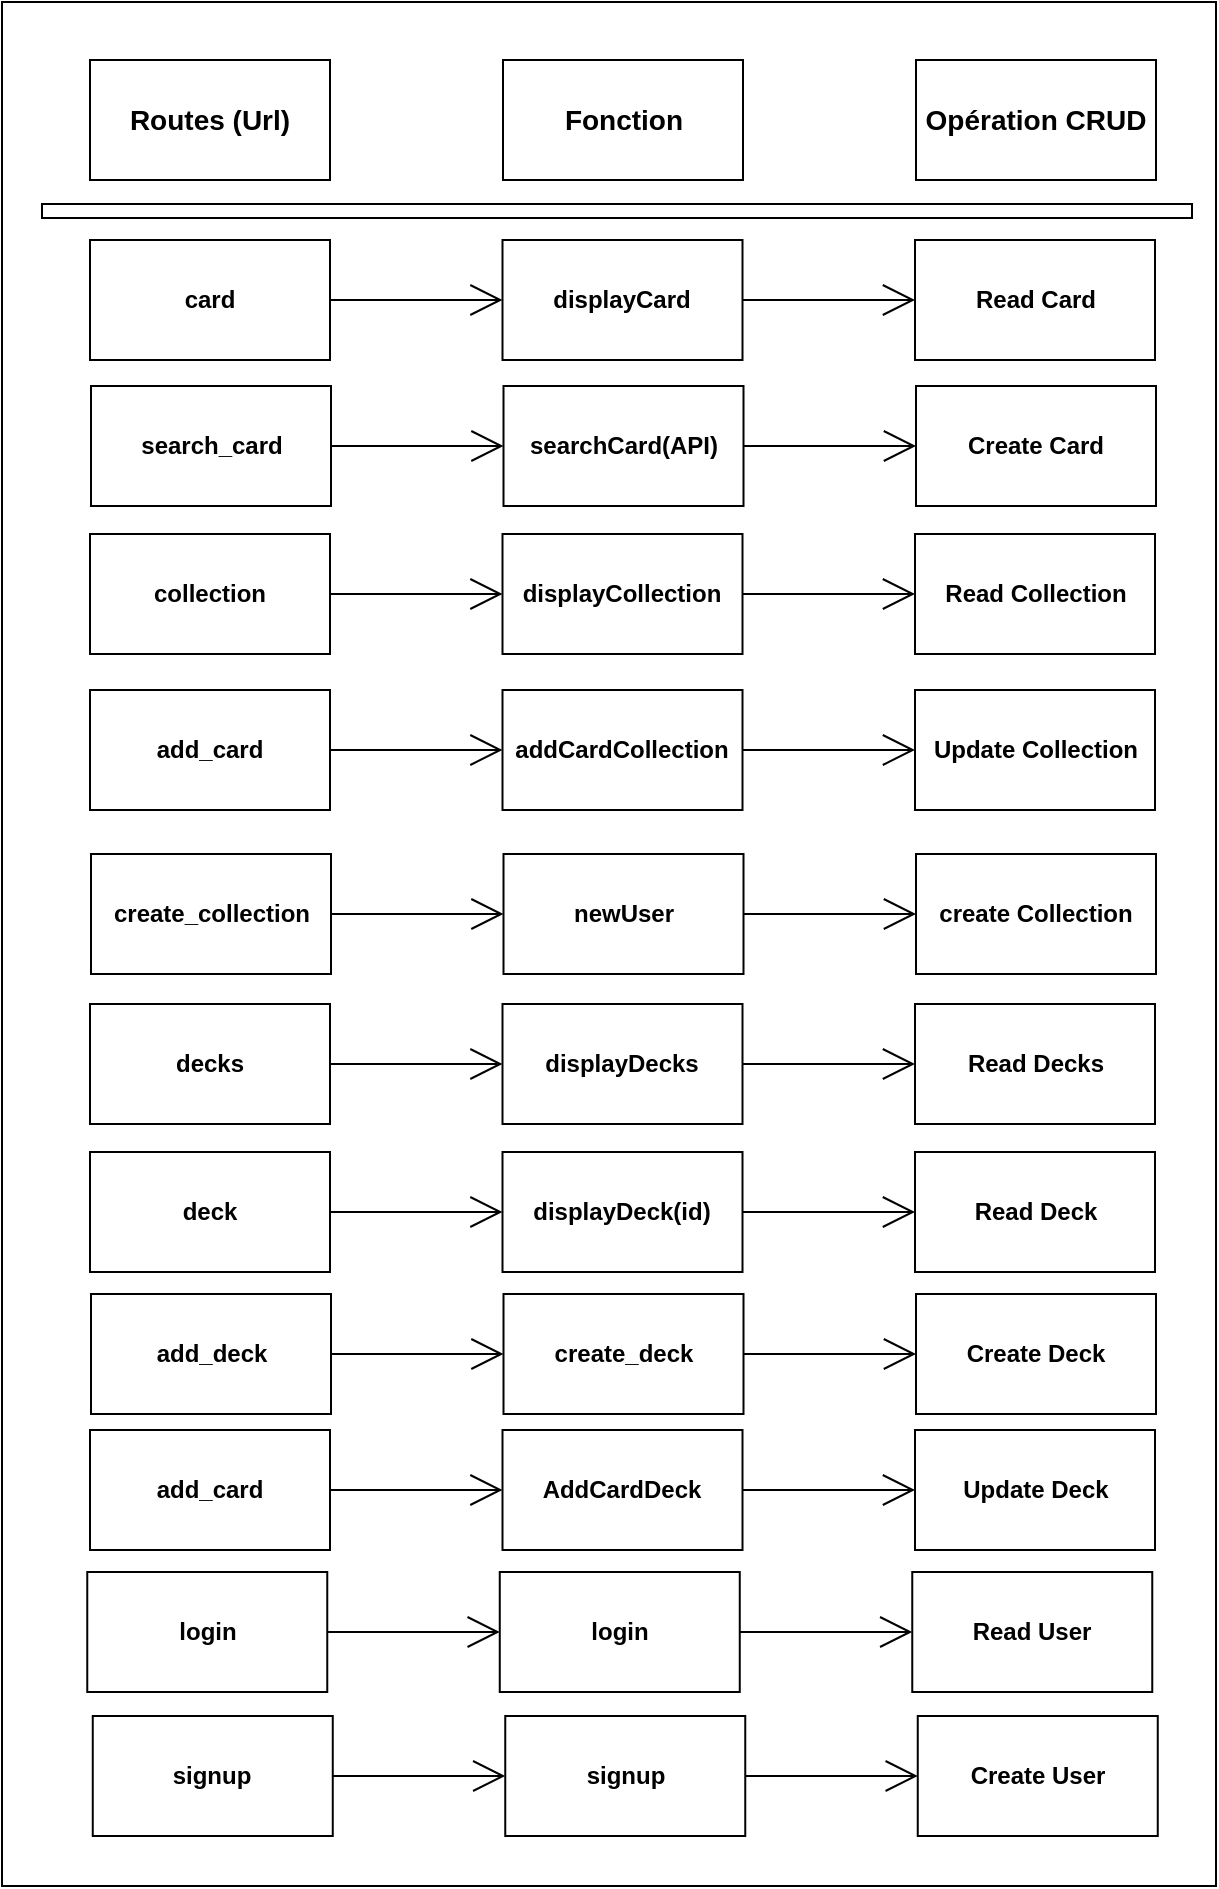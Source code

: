 <mxfile version="17.1.0" type="device"><diagram id="_9KK9F1rwgOTsNWq2LZ-" name="Page-1"><mxGraphModel dx="1668" dy="964" grid="0" gridSize="10" guides="1" tooltips="1" connect="1" arrows="1" fold="1" page="0" pageScale="1" pageWidth="827" pageHeight="1169" math="0" shadow="0"><root><mxCell id="0"/><mxCell id="1" parent="0"/><mxCell id="e54d8ZL2WWyRcGt9X05E-1" value="" style="rounded=0;whiteSpace=wrap;html=1;" vertex="1" parent="1"><mxGeometry x="-34" y="-244" width="607" height="942" as="geometry"/></mxCell><mxCell id="HBLJnUXFLQKH2XcZ69K8-30" value="Routes (Url)" style="rounded=0;whiteSpace=wrap;html=1;hachureGap=4;fontStyle=1;horizontal=1;fontSize=14;" parent="1" vertex="1"><mxGeometry x="10" y="-215" width="120" height="60" as="geometry"/></mxCell><mxCell id="HBLJnUXFLQKH2XcZ69K8-90" style="edgeStyle=none;curved=1;rounded=0;orthogonalLoop=1;jettySize=auto;html=1;exitX=1;exitY=0.5;exitDx=0;exitDy=0;entryX=0;entryY=0.5;entryDx=0;entryDy=0;fontSize=14;endArrow=open;startSize=14;endSize=14;sourcePerimeterSpacing=8;targetPerimeterSpacing=8;" parent="1" source="HBLJnUXFLQKH2XcZ69K8-85" target="HBLJnUXFLQKH2XcZ69K8-86" edge="1"><mxGeometry relative="1" as="geometry"/></mxCell><mxCell id="HBLJnUXFLQKH2XcZ69K8-85" value="card" style="rounded=0;whiteSpace=wrap;html=1;hachureGap=4;fontStyle=1" parent="1" vertex="1"><mxGeometry x="10" y="-125" width="120" height="60" as="geometry"/></mxCell><mxCell id="HBLJnUXFLQKH2XcZ69K8-91" style="edgeStyle=none;curved=1;rounded=0;orthogonalLoop=1;jettySize=auto;html=1;exitX=1;exitY=0.5;exitDx=0;exitDy=0;entryX=0;entryY=0.5;entryDx=0;entryDy=0;fontSize=14;endArrow=open;startSize=14;endSize=14;sourcePerimeterSpacing=8;targetPerimeterSpacing=8;" parent="1" source="HBLJnUXFLQKH2XcZ69K8-86" target="HBLJnUXFLQKH2XcZ69K8-87" edge="1"><mxGeometry relative="1" as="geometry"/></mxCell><mxCell id="HBLJnUXFLQKH2XcZ69K8-86" value="displayCard" style="rounded=0;whiteSpace=wrap;html=1;hachureGap=4;fontStyle=1" parent="1" vertex="1"><mxGeometry x="216.25" y="-125" width="120" height="60" as="geometry"/></mxCell><mxCell id="HBLJnUXFLQKH2XcZ69K8-87" value="Read Card" style="rounded=0;whiteSpace=wrap;html=1;hachureGap=4;fontStyle=1" parent="1" vertex="1"><mxGeometry x="422.5" y="-125" width="120" height="60" as="geometry"/></mxCell><mxCell id="HBLJnUXFLQKH2XcZ69K8-88" value="Fonction" style="rounded=0;whiteSpace=wrap;html=1;hachureGap=4;fontStyle=1;horizontal=1;fontSize=14;" parent="1" vertex="1"><mxGeometry x="216.5" y="-215" width="120" height="60" as="geometry"/></mxCell><mxCell id="HBLJnUXFLQKH2XcZ69K8-89" value="Opération CRUD" style="rounded=0;whiteSpace=wrap;html=1;hachureGap=4;fontStyle=1;horizontal=1;fontSize=14;" parent="1" vertex="1"><mxGeometry x="423" y="-215" width="120" height="60" as="geometry"/></mxCell><mxCell id="HBLJnUXFLQKH2XcZ69K8-92" style="edgeStyle=none;curved=1;rounded=0;orthogonalLoop=1;jettySize=auto;html=1;exitX=1;exitY=0.5;exitDx=0;exitDy=0;entryX=0;entryY=0.5;entryDx=0;entryDy=0;fontSize=14;endArrow=open;startSize=14;endSize=14;sourcePerimeterSpacing=8;targetPerimeterSpacing=8;" parent="1" source="HBLJnUXFLQKH2XcZ69K8-93" target="HBLJnUXFLQKH2XcZ69K8-95" edge="1"><mxGeometry relative="1" as="geometry"/></mxCell><mxCell id="HBLJnUXFLQKH2XcZ69K8-93" value="search_card" style="rounded=0;whiteSpace=wrap;html=1;hachureGap=4;fontStyle=1" parent="1" vertex="1"><mxGeometry x="10.5" y="-52" width="120" height="60" as="geometry"/></mxCell><mxCell id="HBLJnUXFLQKH2XcZ69K8-94" style="edgeStyle=none;curved=1;rounded=0;orthogonalLoop=1;jettySize=auto;html=1;exitX=1;exitY=0.5;exitDx=0;exitDy=0;entryX=0;entryY=0.5;entryDx=0;entryDy=0;fontSize=14;endArrow=open;startSize=14;endSize=14;sourcePerimeterSpacing=8;targetPerimeterSpacing=8;" parent="1" source="HBLJnUXFLQKH2XcZ69K8-95" target="HBLJnUXFLQKH2XcZ69K8-96" edge="1"><mxGeometry relative="1" as="geometry"/></mxCell><mxCell id="HBLJnUXFLQKH2XcZ69K8-95" value="searchCard(API)" style="rounded=0;whiteSpace=wrap;html=1;hachureGap=4;fontStyle=1" parent="1" vertex="1"><mxGeometry x="216.75" y="-52" width="120" height="60" as="geometry"/></mxCell><mxCell id="HBLJnUXFLQKH2XcZ69K8-96" value="Create Card" style="rounded=0;whiteSpace=wrap;html=1;hachureGap=4;fontStyle=1" parent="1" vertex="1"><mxGeometry x="423" y="-52" width="120" height="60" as="geometry"/></mxCell><mxCell id="HBLJnUXFLQKH2XcZ69K8-100" style="edgeStyle=none;curved=1;rounded=0;orthogonalLoop=1;jettySize=auto;html=1;exitX=1;exitY=0.5;exitDx=0;exitDy=0;entryX=0;entryY=0.5;entryDx=0;entryDy=0;fontSize=14;endArrow=open;startSize=14;endSize=14;sourcePerimeterSpacing=8;targetPerimeterSpacing=8;" parent="1" source="HBLJnUXFLQKH2XcZ69K8-101" target="HBLJnUXFLQKH2XcZ69K8-103" edge="1"><mxGeometry relative="1" as="geometry"/></mxCell><mxCell id="HBLJnUXFLQKH2XcZ69K8-101" value="collection" style="rounded=0;whiteSpace=wrap;html=1;hachureGap=4;fontStyle=1" parent="1" vertex="1"><mxGeometry x="10" y="22" width="120" height="60" as="geometry"/></mxCell><mxCell id="HBLJnUXFLQKH2XcZ69K8-102" style="edgeStyle=none;curved=1;rounded=0;orthogonalLoop=1;jettySize=auto;html=1;exitX=1;exitY=0.5;exitDx=0;exitDy=0;entryX=0;entryY=0.5;entryDx=0;entryDy=0;fontSize=14;endArrow=open;startSize=14;endSize=14;sourcePerimeterSpacing=8;targetPerimeterSpacing=8;" parent="1" source="HBLJnUXFLQKH2XcZ69K8-103" target="HBLJnUXFLQKH2XcZ69K8-104" edge="1"><mxGeometry relative="1" as="geometry"/></mxCell><mxCell id="HBLJnUXFLQKH2XcZ69K8-103" value="displayCollection" style="rounded=0;whiteSpace=wrap;html=1;hachureGap=4;fontStyle=1" parent="1" vertex="1"><mxGeometry x="216.25" y="22" width="120" height="60" as="geometry"/></mxCell><mxCell id="HBLJnUXFLQKH2XcZ69K8-104" value="Read Collection" style="rounded=0;whiteSpace=wrap;html=1;hachureGap=4;fontStyle=1" parent="1" vertex="1"><mxGeometry x="422.5" y="22" width="120" height="60" as="geometry"/></mxCell><mxCell id="HBLJnUXFLQKH2XcZ69K8-120" style="edgeStyle=none;curved=1;rounded=0;orthogonalLoop=1;jettySize=auto;html=1;exitX=1;exitY=0.5;exitDx=0;exitDy=0;entryX=0;entryY=0.5;entryDx=0;entryDy=0;fontSize=14;endArrow=open;startSize=14;endSize=14;sourcePerimeterSpacing=8;targetPerimeterSpacing=8;" parent="1" source="HBLJnUXFLQKH2XcZ69K8-121" target="HBLJnUXFLQKH2XcZ69K8-123" edge="1"><mxGeometry relative="1" as="geometry"/></mxCell><mxCell id="HBLJnUXFLQKH2XcZ69K8-121" value="add_card" style="rounded=0;whiteSpace=wrap;html=1;hachureGap=4;fontStyle=1" parent="1" vertex="1"><mxGeometry x="10" y="100" width="120" height="60" as="geometry"/></mxCell><mxCell id="HBLJnUXFLQKH2XcZ69K8-122" style="edgeStyle=none;curved=1;rounded=0;orthogonalLoop=1;jettySize=auto;html=1;exitX=1;exitY=0.5;exitDx=0;exitDy=0;entryX=0;entryY=0.5;entryDx=0;entryDy=0;fontSize=14;endArrow=open;startSize=14;endSize=14;sourcePerimeterSpacing=8;targetPerimeterSpacing=8;" parent="1" source="HBLJnUXFLQKH2XcZ69K8-123" target="HBLJnUXFLQKH2XcZ69K8-124" edge="1"><mxGeometry relative="1" as="geometry"/></mxCell><mxCell id="HBLJnUXFLQKH2XcZ69K8-123" value="addCardCollection" style="rounded=0;whiteSpace=wrap;html=1;hachureGap=4;fontStyle=1" parent="1" vertex="1"><mxGeometry x="216.25" y="100" width="120" height="60" as="geometry"/></mxCell><mxCell id="HBLJnUXFLQKH2XcZ69K8-124" value="Update Collection" style="rounded=0;whiteSpace=wrap;html=1;hachureGap=4;fontStyle=1" parent="1" vertex="1"><mxGeometry x="422.5" y="100" width="120" height="60" as="geometry"/></mxCell><mxCell id="HBLJnUXFLQKH2XcZ69K8-125" style="edgeStyle=none;curved=1;rounded=0;orthogonalLoop=1;jettySize=auto;html=1;exitX=1;exitY=0.5;exitDx=0;exitDy=0;entryX=0;entryY=0.5;entryDx=0;entryDy=0;fontSize=14;endArrow=open;startSize=14;endSize=14;sourcePerimeterSpacing=8;targetPerimeterSpacing=8;" parent="1" source="HBLJnUXFLQKH2XcZ69K8-126" target="HBLJnUXFLQKH2XcZ69K8-128" edge="1"><mxGeometry relative="1" as="geometry"/></mxCell><mxCell id="HBLJnUXFLQKH2XcZ69K8-126" value="create_collection" style="rounded=0;whiteSpace=wrap;html=1;hachureGap=4;fontStyle=1" parent="1" vertex="1"><mxGeometry x="10.5" y="182" width="120" height="60" as="geometry"/></mxCell><mxCell id="HBLJnUXFLQKH2XcZ69K8-127" style="edgeStyle=none;curved=1;rounded=0;orthogonalLoop=1;jettySize=auto;html=1;exitX=1;exitY=0.5;exitDx=0;exitDy=0;entryX=0;entryY=0.5;entryDx=0;entryDy=0;fontSize=14;endArrow=open;startSize=14;endSize=14;sourcePerimeterSpacing=8;targetPerimeterSpacing=8;" parent="1" source="HBLJnUXFLQKH2XcZ69K8-128" target="HBLJnUXFLQKH2XcZ69K8-129" edge="1"><mxGeometry relative="1" as="geometry"/></mxCell><mxCell id="HBLJnUXFLQKH2XcZ69K8-128" value="newUser" style="rounded=0;whiteSpace=wrap;html=1;hachureGap=4;fontStyle=1" parent="1" vertex="1"><mxGeometry x="216.75" y="182" width="120" height="60" as="geometry"/></mxCell><mxCell id="HBLJnUXFLQKH2XcZ69K8-129" value="create Collection" style="rounded=0;whiteSpace=wrap;html=1;hachureGap=4;fontStyle=1" parent="1" vertex="1"><mxGeometry x="423" y="182" width="120" height="60" as="geometry"/></mxCell><mxCell id="HBLJnUXFLQKH2XcZ69K8-130" style="edgeStyle=none;curved=1;rounded=0;orthogonalLoop=1;jettySize=auto;html=1;exitX=1;exitY=0.5;exitDx=0;exitDy=0;entryX=0;entryY=0.5;entryDx=0;entryDy=0;fontSize=14;endArrow=open;startSize=14;endSize=14;sourcePerimeterSpacing=8;targetPerimeterSpacing=8;" parent="1" source="HBLJnUXFLQKH2XcZ69K8-131" target="HBLJnUXFLQKH2XcZ69K8-133" edge="1"><mxGeometry relative="1" as="geometry"/></mxCell><mxCell id="HBLJnUXFLQKH2XcZ69K8-131" value="decks" style="rounded=0;whiteSpace=wrap;html=1;hachureGap=4;fontStyle=1" parent="1" vertex="1"><mxGeometry x="10" y="257" width="120" height="60" as="geometry"/></mxCell><mxCell id="HBLJnUXFLQKH2XcZ69K8-132" style="edgeStyle=none;curved=1;rounded=0;orthogonalLoop=1;jettySize=auto;html=1;exitX=1;exitY=0.5;exitDx=0;exitDy=0;entryX=0;entryY=0.5;entryDx=0;entryDy=0;fontSize=14;endArrow=open;startSize=14;endSize=14;sourcePerimeterSpacing=8;targetPerimeterSpacing=8;" parent="1" source="HBLJnUXFLQKH2XcZ69K8-133" target="HBLJnUXFLQKH2XcZ69K8-134" edge="1"><mxGeometry relative="1" as="geometry"/></mxCell><mxCell id="HBLJnUXFLQKH2XcZ69K8-133" value="displayDecks" style="rounded=0;whiteSpace=wrap;html=1;hachureGap=4;fontStyle=1" parent="1" vertex="1"><mxGeometry x="216.25" y="257" width="120" height="60" as="geometry"/></mxCell><mxCell id="HBLJnUXFLQKH2XcZ69K8-134" value="Read Decks" style="rounded=0;whiteSpace=wrap;html=1;hachureGap=4;fontStyle=1" parent="1" vertex="1"><mxGeometry x="422.5" y="257" width="120" height="60" as="geometry"/></mxCell><mxCell id="HBLJnUXFLQKH2XcZ69K8-135" value="" style="rounded=0;whiteSpace=wrap;html=1;hachureGap=4;fontSize=14;" parent="1" vertex="1"><mxGeometry x="-14" y="-143" width="575" height="7" as="geometry"/></mxCell><mxCell id="XFErG9qTHe9beCruj9Ig-61" style="edgeStyle=none;curved=1;rounded=0;orthogonalLoop=1;jettySize=auto;html=1;exitX=1;exitY=0.5;exitDx=0;exitDy=0;entryX=0;entryY=0.5;entryDx=0;entryDy=0;fontSize=14;endArrow=open;startSize=14;endSize=14;sourcePerimeterSpacing=8;targetPerimeterSpacing=8;" parent="1" source="XFErG9qTHe9beCruj9Ig-62" target="XFErG9qTHe9beCruj9Ig-64" edge="1"><mxGeometry relative="1" as="geometry"/></mxCell><mxCell id="XFErG9qTHe9beCruj9Ig-62" value="login" style="rounded=0;whiteSpace=wrap;html=1;hachureGap=4;fontStyle=1" parent="1" vertex="1"><mxGeometry x="8.63" y="541" width="120" height="60" as="geometry"/></mxCell><mxCell id="XFErG9qTHe9beCruj9Ig-63" style="edgeStyle=none;curved=1;rounded=0;orthogonalLoop=1;jettySize=auto;html=1;exitX=1;exitY=0.5;exitDx=0;exitDy=0;entryX=0;entryY=0.5;entryDx=0;entryDy=0;fontSize=14;endArrow=open;startSize=14;endSize=14;sourcePerimeterSpacing=8;targetPerimeterSpacing=8;" parent="1" source="XFErG9qTHe9beCruj9Ig-64" target="XFErG9qTHe9beCruj9Ig-65" edge="1"><mxGeometry relative="1" as="geometry"/></mxCell><mxCell id="XFErG9qTHe9beCruj9Ig-64" value="login" style="rounded=0;whiteSpace=wrap;html=1;hachureGap=4;fontStyle=1" parent="1" vertex="1"><mxGeometry x="214.88" y="541" width="120" height="60" as="geometry"/></mxCell><mxCell id="XFErG9qTHe9beCruj9Ig-65" value="Read User" style="rounded=0;whiteSpace=wrap;html=1;hachureGap=4;fontStyle=1" parent="1" vertex="1"><mxGeometry x="421.13" y="541" width="120" height="60" as="geometry"/></mxCell><mxCell id="XFErG9qTHe9beCruj9Ig-66" style="edgeStyle=none;curved=1;rounded=0;orthogonalLoop=1;jettySize=auto;html=1;exitX=1;exitY=0.5;exitDx=0;exitDy=0;entryX=0;entryY=0.5;entryDx=0;entryDy=0;fontSize=14;endArrow=open;startSize=14;endSize=14;sourcePerimeterSpacing=8;targetPerimeterSpacing=8;" parent="1" source="XFErG9qTHe9beCruj9Ig-67" target="XFErG9qTHe9beCruj9Ig-69" edge="1"><mxGeometry relative="1" as="geometry"/></mxCell><mxCell id="XFErG9qTHe9beCruj9Ig-67" value="signup" style="rounded=0;whiteSpace=wrap;html=1;hachureGap=4;fontStyle=1" parent="1" vertex="1"><mxGeometry x="11.38" y="613" width="120" height="60" as="geometry"/></mxCell><mxCell id="XFErG9qTHe9beCruj9Ig-68" style="edgeStyle=none;curved=1;rounded=0;orthogonalLoop=1;jettySize=auto;html=1;exitX=1;exitY=0.5;exitDx=0;exitDy=0;entryX=0;entryY=0.5;entryDx=0;entryDy=0;fontSize=14;endArrow=open;startSize=14;endSize=14;sourcePerimeterSpacing=8;targetPerimeterSpacing=8;" parent="1" source="XFErG9qTHe9beCruj9Ig-69" target="XFErG9qTHe9beCruj9Ig-70" edge="1"><mxGeometry relative="1" as="geometry"/></mxCell><mxCell id="XFErG9qTHe9beCruj9Ig-69" value="signup" style="rounded=0;whiteSpace=wrap;html=1;hachureGap=4;fontStyle=1" parent="1" vertex="1"><mxGeometry x="217.63" y="613" width="120" height="60" as="geometry"/></mxCell><mxCell id="XFErG9qTHe9beCruj9Ig-70" value="Create User" style="rounded=0;whiteSpace=wrap;html=1;hachureGap=4;fontStyle=1" parent="1" vertex="1"><mxGeometry x="423.88" y="613" width="120" height="60" as="geometry"/></mxCell><mxCell id="XFErG9qTHe9beCruj9Ig-76" style="edgeStyle=none;curved=1;rounded=0;orthogonalLoop=1;jettySize=auto;html=1;exitX=1;exitY=0.5;exitDx=0;exitDy=0;entryX=0;entryY=0.5;entryDx=0;entryDy=0;fontSize=14;endArrow=open;startSize=14;endSize=14;sourcePerimeterSpacing=8;targetPerimeterSpacing=8;" parent="1" source="XFErG9qTHe9beCruj9Ig-77" target="XFErG9qTHe9beCruj9Ig-79" edge="1"><mxGeometry relative="1" as="geometry"/></mxCell><mxCell id="XFErG9qTHe9beCruj9Ig-77" value="deck" style="rounded=0;whiteSpace=wrap;html=1;hachureGap=4;fontStyle=1" parent="1" vertex="1"><mxGeometry x="10" y="331" width="120" height="60" as="geometry"/></mxCell><mxCell id="XFErG9qTHe9beCruj9Ig-78" style="edgeStyle=none;curved=1;rounded=0;orthogonalLoop=1;jettySize=auto;html=1;exitX=1;exitY=0.5;exitDx=0;exitDy=0;entryX=0;entryY=0.5;entryDx=0;entryDy=0;fontSize=14;endArrow=open;startSize=14;endSize=14;sourcePerimeterSpacing=8;targetPerimeterSpacing=8;" parent="1" source="XFErG9qTHe9beCruj9Ig-79" target="XFErG9qTHe9beCruj9Ig-80" edge="1"><mxGeometry relative="1" as="geometry"/></mxCell><mxCell id="XFErG9qTHe9beCruj9Ig-79" value="displayDeck(id)" style="rounded=0;whiteSpace=wrap;html=1;hachureGap=4;fontStyle=1" parent="1" vertex="1"><mxGeometry x="216.25" y="331" width="120" height="60" as="geometry"/></mxCell><mxCell id="XFErG9qTHe9beCruj9Ig-80" value="Read Deck" style="rounded=0;whiteSpace=wrap;html=1;hachureGap=4;fontStyle=1" parent="1" vertex="1"><mxGeometry x="422.5" y="331" width="120" height="60" as="geometry"/></mxCell><mxCell id="XFErG9qTHe9beCruj9Ig-81" style="edgeStyle=none;curved=1;rounded=0;orthogonalLoop=1;jettySize=auto;html=1;exitX=1;exitY=0.5;exitDx=0;exitDy=0;entryX=0;entryY=0.5;entryDx=0;entryDy=0;fontSize=14;endArrow=open;startSize=14;endSize=14;sourcePerimeterSpacing=8;targetPerimeterSpacing=8;" parent="1" source="XFErG9qTHe9beCruj9Ig-82" target="XFErG9qTHe9beCruj9Ig-84" edge="1"><mxGeometry relative="1" as="geometry"/></mxCell><mxCell id="XFErG9qTHe9beCruj9Ig-82" value="add_deck" style="rounded=0;whiteSpace=wrap;html=1;hachureGap=4;fontStyle=1" parent="1" vertex="1"><mxGeometry x="10.5" y="402" width="120" height="60" as="geometry"/></mxCell><mxCell id="XFErG9qTHe9beCruj9Ig-83" style="edgeStyle=none;curved=1;rounded=0;orthogonalLoop=1;jettySize=auto;html=1;exitX=1;exitY=0.5;exitDx=0;exitDy=0;entryX=0;entryY=0.5;entryDx=0;entryDy=0;fontSize=14;endArrow=open;startSize=14;endSize=14;sourcePerimeterSpacing=8;targetPerimeterSpacing=8;" parent="1" source="XFErG9qTHe9beCruj9Ig-84" target="XFErG9qTHe9beCruj9Ig-85" edge="1"><mxGeometry relative="1" as="geometry"/></mxCell><mxCell id="XFErG9qTHe9beCruj9Ig-84" value="create_deck" style="rounded=0;whiteSpace=wrap;html=1;hachureGap=4;fontStyle=1" parent="1" vertex="1"><mxGeometry x="216.75" y="402" width="120" height="60" as="geometry"/></mxCell><mxCell id="XFErG9qTHe9beCruj9Ig-85" value="Create Deck" style="rounded=0;whiteSpace=wrap;html=1;hachureGap=4;fontStyle=1" parent="1" vertex="1"><mxGeometry x="423" y="402" width="120" height="60" as="geometry"/></mxCell><mxCell id="XFErG9qTHe9beCruj9Ig-86" style="edgeStyle=none;curved=1;rounded=0;orthogonalLoop=1;jettySize=auto;html=1;exitX=1;exitY=0.5;exitDx=0;exitDy=0;entryX=0;entryY=0.5;entryDx=0;entryDy=0;fontSize=14;endArrow=open;startSize=14;endSize=14;sourcePerimeterSpacing=8;targetPerimeterSpacing=8;" parent="1" source="XFErG9qTHe9beCruj9Ig-87" target="XFErG9qTHe9beCruj9Ig-89" edge="1"><mxGeometry relative="1" as="geometry"/></mxCell><mxCell id="XFErG9qTHe9beCruj9Ig-87" value="add_card" style="rounded=0;whiteSpace=wrap;html=1;hachureGap=4;fontStyle=1" parent="1" vertex="1"><mxGeometry x="10" y="470" width="120" height="60" as="geometry"/></mxCell><mxCell id="XFErG9qTHe9beCruj9Ig-88" style="edgeStyle=none;curved=1;rounded=0;orthogonalLoop=1;jettySize=auto;html=1;exitX=1;exitY=0.5;exitDx=0;exitDy=0;entryX=0;entryY=0.5;entryDx=0;entryDy=0;fontSize=14;endArrow=open;startSize=14;endSize=14;sourcePerimeterSpacing=8;targetPerimeterSpacing=8;" parent="1" source="XFErG9qTHe9beCruj9Ig-89" target="XFErG9qTHe9beCruj9Ig-90" edge="1"><mxGeometry relative="1" as="geometry"/></mxCell><mxCell id="XFErG9qTHe9beCruj9Ig-89" value="AddCardDeck" style="rounded=0;whiteSpace=wrap;html=1;hachureGap=4;fontStyle=1" parent="1" vertex="1"><mxGeometry x="216.25" y="470" width="120" height="60" as="geometry"/></mxCell><mxCell id="XFErG9qTHe9beCruj9Ig-90" value="Update Deck" style="rounded=0;whiteSpace=wrap;html=1;hachureGap=4;fontStyle=1" parent="1" vertex="1"><mxGeometry x="422.5" y="470" width="120" height="60" as="geometry"/></mxCell></root></mxGraphModel></diagram></mxfile>